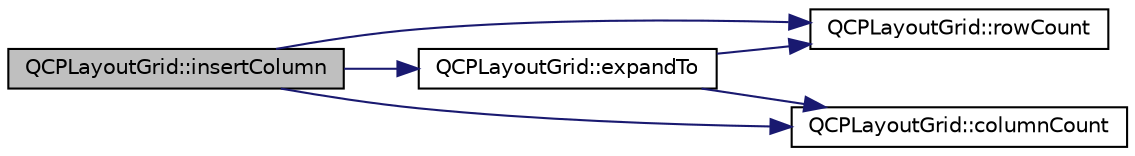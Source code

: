 digraph "QCPLayoutGrid::insertColumn"
{
  edge [fontname="Helvetica",fontsize="10",labelfontname="Helvetica",labelfontsize="10"];
  node [fontname="Helvetica",fontsize="10",shape=record];
  rankdir="LR";
  Node123 [label="QCPLayoutGrid::insertColumn",height=0.2,width=0.4,color="black", fillcolor="grey75", style="filled", fontcolor="black"];
  Node123 -> Node124 [color="midnightblue",fontsize="10",style="solid",fontname="Helvetica"];
  Node124 [label="QCPLayoutGrid::expandTo",height=0.2,width=0.4,color="black", fillcolor="white", style="filled",URL="$df/dd4/class_q_c_p_layout_grid.html#a886c0dcbabd51a45da399e044552b685"];
  Node124 -> Node125 [color="midnightblue",fontsize="10",style="solid",fontname="Helvetica"];
  Node125 [label="QCPLayoutGrid::rowCount",height=0.2,width=0.4,color="black", fillcolor="white", style="filled",URL="$df/dd4/class_q_c_p_layout_grid.html#a19c66fd76cbce58a8e94f33797e0c0aa"];
  Node124 -> Node126 [color="midnightblue",fontsize="10",style="solid",fontname="Helvetica"];
  Node126 [label="QCPLayoutGrid::columnCount",height=0.2,width=0.4,color="black", fillcolor="white", style="filled",URL="$df/dd4/class_q_c_p_layout_grid.html#a1a2962cbf45011405b64b913afa8e7a2"];
  Node123 -> Node126 [color="midnightblue",fontsize="10",style="solid",fontname="Helvetica"];
  Node123 -> Node125 [color="midnightblue",fontsize="10",style="solid",fontname="Helvetica"];
}
